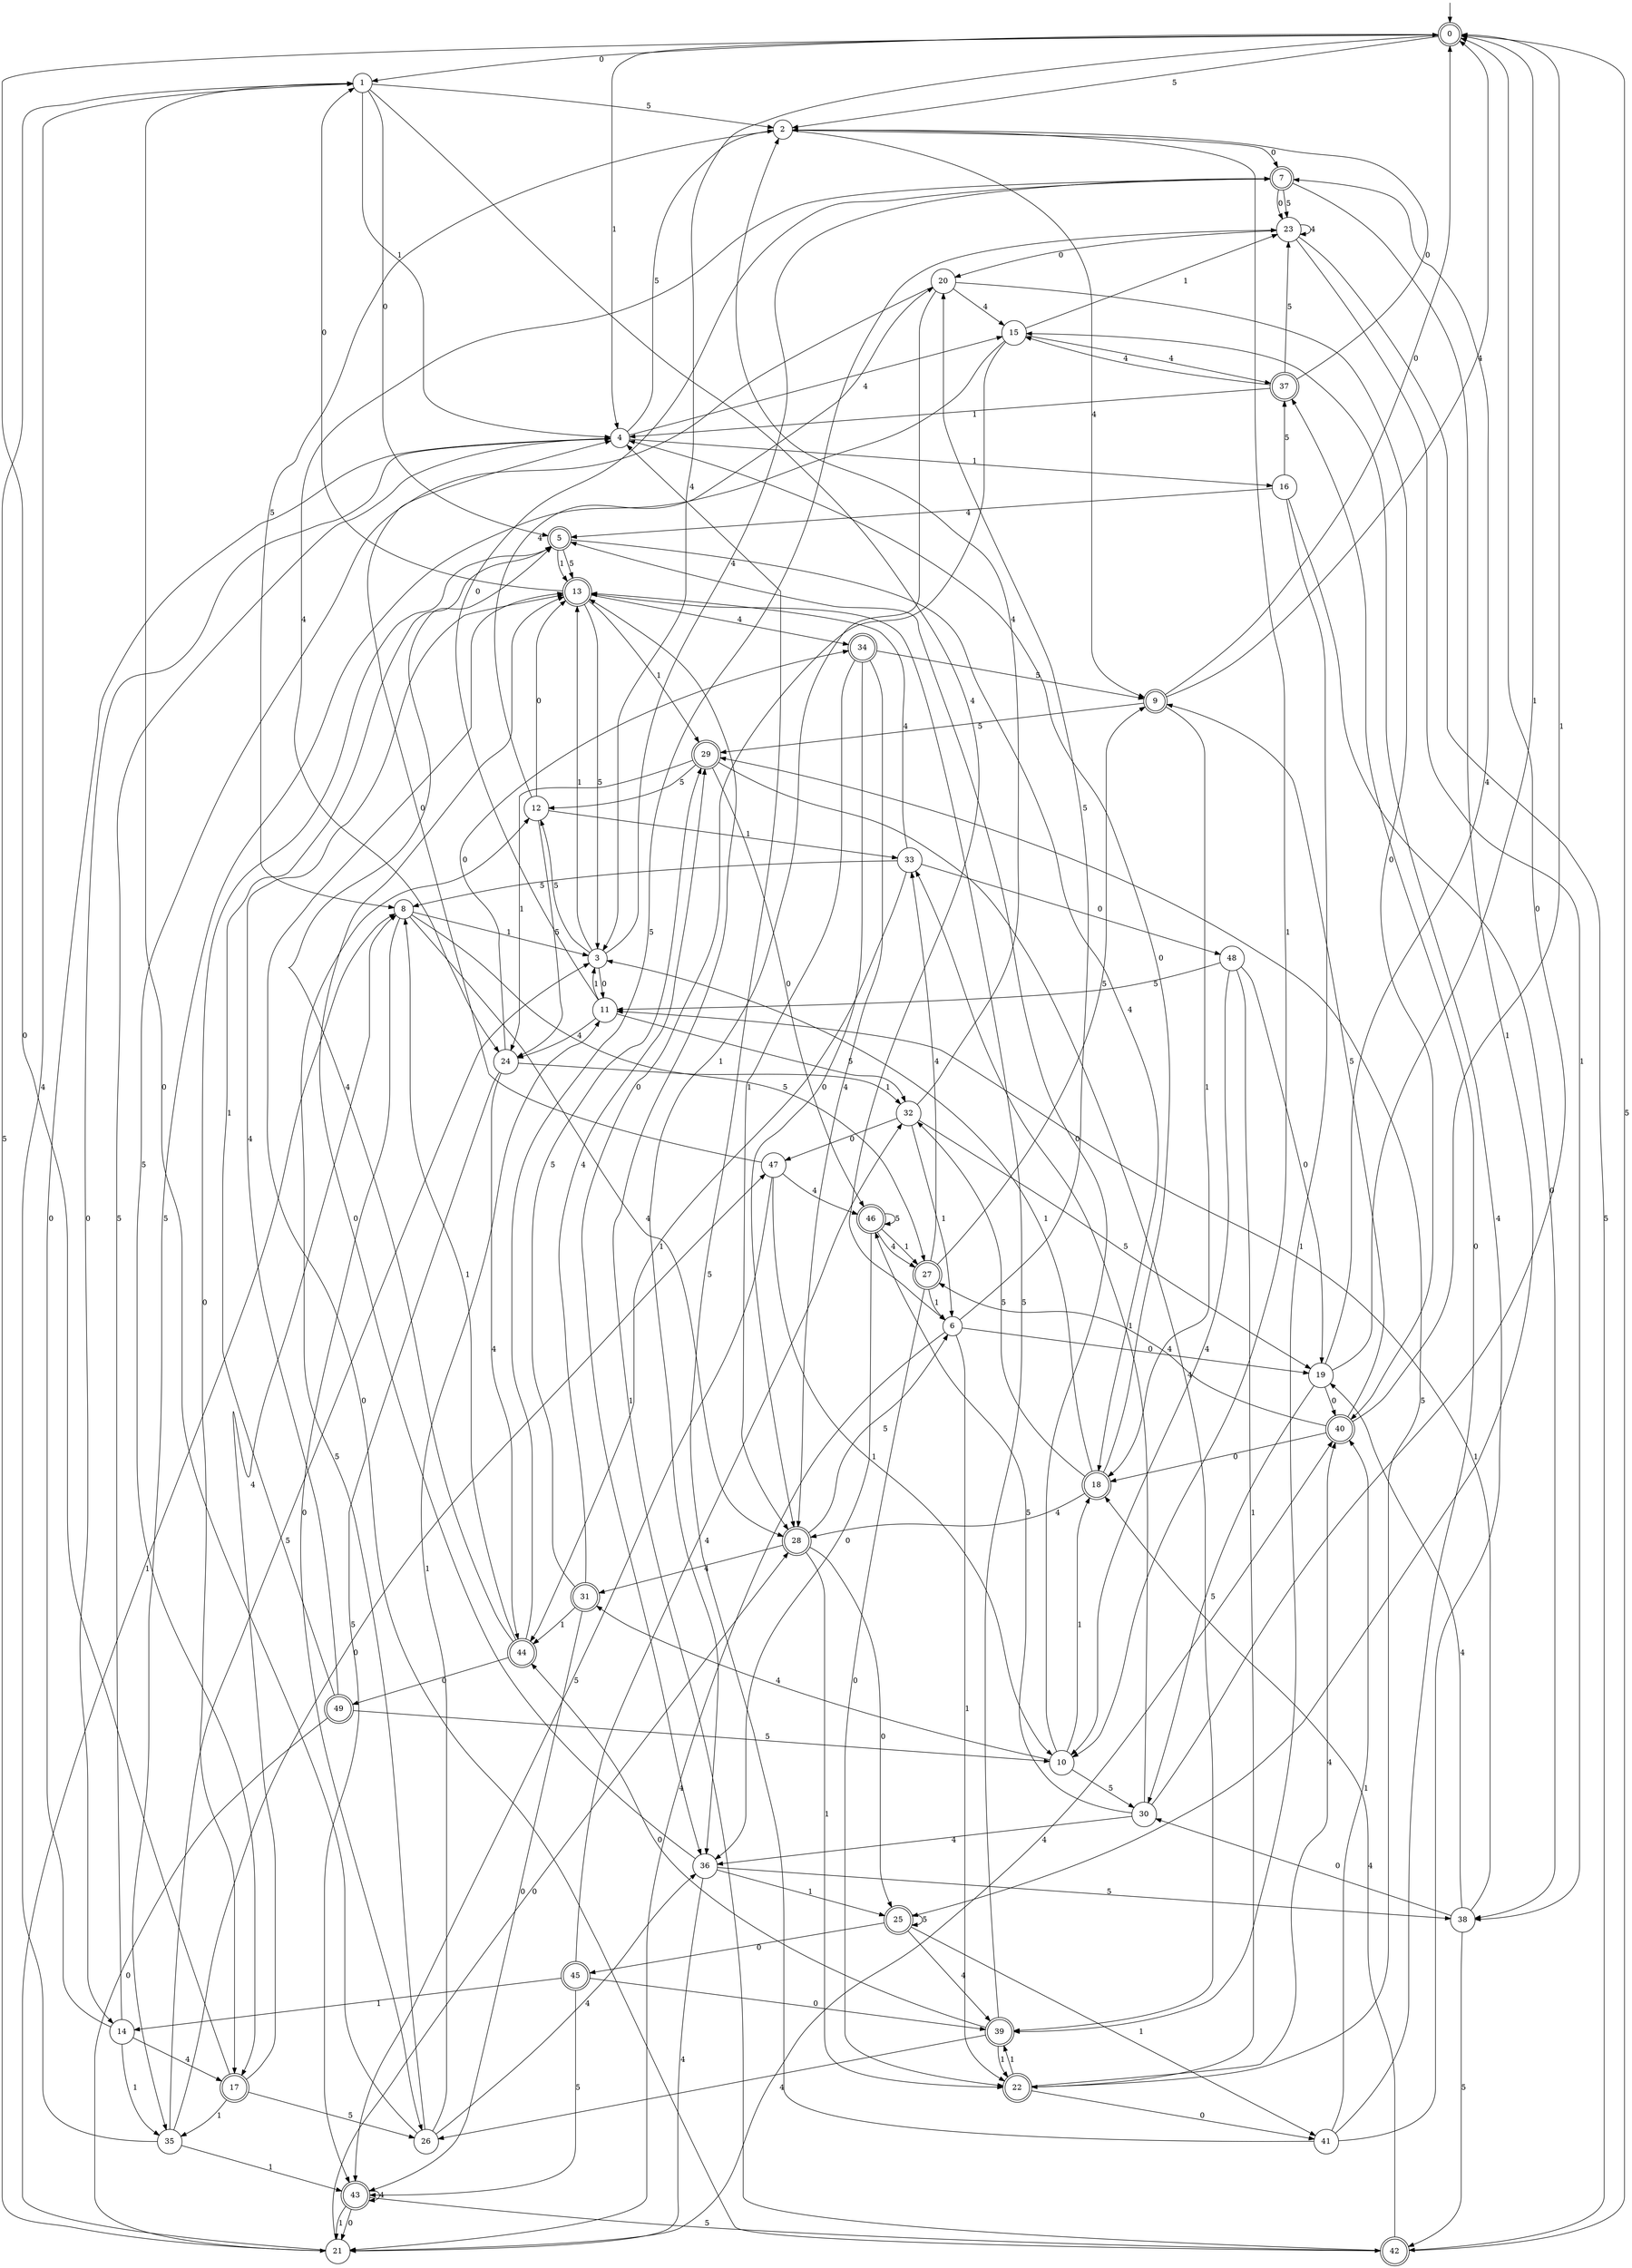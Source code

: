 digraph g {

	s0 [shape="doublecircle" label="0"];
	s1 [shape="circle" label="1"];
	s2 [shape="circle" label="2"];
	s3 [shape="circle" label="3"];
	s4 [shape="circle" label="4"];
	s5 [shape="doublecircle" label="5"];
	s6 [shape="circle" label="6"];
	s7 [shape="doublecircle" label="7"];
	s8 [shape="circle" label="8"];
	s9 [shape="doublecircle" label="9"];
	s10 [shape="circle" label="10"];
	s11 [shape="circle" label="11"];
	s12 [shape="circle" label="12"];
	s13 [shape="doublecircle" label="13"];
	s14 [shape="circle" label="14"];
	s15 [shape="circle" label="15"];
	s16 [shape="circle" label="16"];
	s17 [shape="doublecircle" label="17"];
	s18 [shape="doublecircle" label="18"];
	s19 [shape="circle" label="19"];
	s20 [shape="circle" label="20"];
	s21 [shape="circle" label="21"];
	s22 [shape="doublecircle" label="22"];
	s23 [shape="circle" label="23"];
	s24 [shape="circle" label="24"];
	s25 [shape="doublecircle" label="25"];
	s26 [shape="circle" label="26"];
	s27 [shape="doublecircle" label="27"];
	s28 [shape="doublecircle" label="28"];
	s29 [shape="doublecircle" label="29"];
	s30 [shape="circle" label="30"];
	s31 [shape="doublecircle" label="31"];
	s32 [shape="circle" label="32"];
	s33 [shape="circle" label="33"];
	s34 [shape="doublecircle" label="34"];
	s35 [shape="circle" label="35"];
	s36 [shape="circle" label="36"];
	s37 [shape="doublecircle" label="37"];
	s38 [shape="circle" label="38"];
	s39 [shape="doublecircle" label="39"];
	s40 [shape="doublecircle" label="40"];
	s41 [shape="circle" label="41"];
	s42 [shape="doublecircle" label="42"];
	s43 [shape="doublecircle" label="43"];
	s44 [shape="doublecircle" label="44"];
	s45 [shape="doublecircle" label="45"];
	s46 [shape="doublecircle" label="46"];
	s47 [shape="circle" label="47"];
	s48 [shape="circle" label="48"];
	s49 [shape="doublecircle" label="49"];
	s0 -> s1 [label="0"];
	s0 -> s2 [label="5"];
	s0 -> s3 [label="4"];
	s0 -> s4 [label="1"];
	s1 -> s5 [label="0"];
	s1 -> s2 [label="5"];
	s1 -> s6 [label="4"];
	s1 -> s4 [label="1"];
	s2 -> s7 [label="0"];
	s2 -> s8 [label="5"];
	s2 -> s9 [label="4"];
	s2 -> s10 [label="1"];
	s3 -> s11 [label="0"];
	s3 -> s12 [label="5"];
	s3 -> s7 [label="4"];
	s3 -> s13 [label="1"];
	s4 -> s14 [label="0"];
	s4 -> s2 [label="5"];
	s4 -> s15 [label="4"];
	s4 -> s16 [label="1"];
	s5 -> s17 [label="0"];
	s5 -> s13 [label="5"];
	s5 -> s18 [label="4"];
	s5 -> s13 [label="1"];
	s6 -> s19 [label="0"];
	s6 -> s20 [label="5"];
	s6 -> s21 [label="4"];
	s6 -> s22 [label="1"];
	s7 -> s23 [label="0"];
	s7 -> s23 [label="5"];
	s7 -> s24 [label="4"];
	s7 -> s25 [label="1"];
	s8 -> s26 [label="0"];
	s8 -> s27 [label="5"];
	s8 -> s28 [label="4"];
	s8 -> s3 [label="1"];
	s9 -> s0 [label="0"];
	s9 -> s29 [label="5"];
	s9 -> s0 [label="4"];
	s9 -> s18 [label="1"];
	s10 -> s5 [label="0"];
	s10 -> s30 [label="5"];
	s10 -> s31 [label="4"];
	s10 -> s18 [label="1"];
	s11 -> s7 [label="0"];
	s11 -> s32 [label="5"];
	s11 -> s24 [label="4"];
	s11 -> s3 [label="1"];
	s12 -> s13 [label="0"];
	s12 -> s24 [label="5"];
	s12 -> s20 [label="4"];
	s12 -> s33 [label="1"];
	s13 -> s1 [label="0"];
	s13 -> s3 [label="5"];
	s13 -> s34 [label="4"];
	s13 -> s29 [label="1"];
	s14 -> s4 [label="0"];
	s14 -> s4 [label="5"];
	s14 -> s17 [label="4"];
	s14 -> s35 [label="1"];
	s15 -> s36 [label="0"];
	s15 -> s35 [label="5"];
	s15 -> s37 [label="4"];
	s15 -> s23 [label="1"];
	s16 -> s38 [label="0"];
	s16 -> s37 [label="5"];
	s16 -> s5 [label="4"];
	s16 -> s39 [label="1"];
	s17 -> s0 [label="0"];
	s17 -> s26 [label="5"];
	s17 -> s8 [label="4"];
	s17 -> s35 [label="1"];
	s18 -> s4 [label="0"];
	s18 -> s32 [label="5"];
	s18 -> s28 [label="4"];
	s18 -> s3 [label="1"];
	s19 -> s40 [label="0"];
	s19 -> s30 [label="5"];
	s19 -> s7 [label="4"];
	s19 -> s0 [label="1"];
	s20 -> s40 [label="0"];
	s20 -> s17 [label="5"];
	s20 -> s15 [label="4"];
	s20 -> s36 [label="1"];
	s21 -> s28 [label="0"];
	s21 -> s1 [label="5"];
	s21 -> s40 [label="4"];
	s21 -> s8 [label="1"];
	s22 -> s41 [label="0"];
	s22 -> s29 [label="5"];
	s22 -> s40 [label="4"];
	s22 -> s39 [label="1"];
	s23 -> s20 [label="0"];
	s23 -> s42 [label="5"];
	s23 -> s23 [label="4"];
	s23 -> s38 [label="1"];
	s24 -> s34 [label="0"];
	s24 -> s43 [label="5"];
	s24 -> s44 [label="4"];
	s24 -> s32 [label="1"];
	s25 -> s45 [label="0"];
	s25 -> s25 [label="5"];
	s25 -> s39 [label="4"];
	s25 -> s41 [label="1"];
	s26 -> s1 [label="0"];
	s26 -> s12 [label="5"];
	s26 -> s36 [label="4"];
	s26 -> s11 [label="1"];
	s27 -> s22 [label="0"];
	s27 -> s9 [label="5"];
	s27 -> s33 [label="4"];
	s27 -> s6 [label="1"];
	s28 -> s25 [label="0"];
	s28 -> s6 [label="5"];
	s28 -> s31 [label="4"];
	s28 -> s22 [label="1"];
	s29 -> s46 [label="0"];
	s29 -> s12 [label="5"];
	s29 -> s39 [label="4"];
	s29 -> s24 [label="1"];
	s30 -> s0 [label="0"];
	s30 -> s46 [label="5"];
	s30 -> s36 [label="4"];
	s30 -> s33 [label="1"];
	s31 -> s43 [label="0"];
	s31 -> s29 [label="5"];
	s31 -> s29 [label="4"];
	s31 -> s44 [label="1"];
	s32 -> s47 [label="0"];
	s32 -> s19 [label="5"];
	s32 -> s2 [label="4"];
	s32 -> s6 [label="1"];
	s33 -> s48 [label="0"];
	s33 -> s8 [label="5"];
	s33 -> s13 [label="4"];
	s33 -> s44 [label="1"];
	s34 -> s28 [label="0"];
	s34 -> s9 [label="5"];
	s34 -> s28 [label="4"];
	s34 -> s28 [label="1"];
	s35 -> s47 [label="0"];
	s35 -> s3 [label="5"];
	s35 -> s1 [label="4"];
	s35 -> s43 [label="1"];
	s36 -> s13 [label="0"];
	s36 -> s38 [label="5"];
	s36 -> s21 [label="4"];
	s36 -> s25 [label="1"];
	s37 -> s2 [label="0"];
	s37 -> s23 [label="5"];
	s37 -> s15 [label="4"];
	s37 -> s4 [label="1"];
	s38 -> s30 [label="0"];
	s38 -> s42 [label="5"];
	s38 -> s19 [label="4"];
	s38 -> s11 [label="1"];
	s39 -> s44 [label="0"];
	s39 -> s13 [label="5"];
	s39 -> s26 [label="4"];
	s39 -> s22 [label="1"];
	s40 -> s18 [label="0"];
	s40 -> s9 [label="5"];
	s40 -> s27 [label="4"];
	s40 -> s0 [label="1"];
	s41 -> s37 [label="0"];
	s41 -> s4 [label="5"];
	s41 -> s15 [label="4"];
	s41 -> s40 [label="1"];
	s42 -> s13 [label="0"];
	s42 -> s0 [label="5"];
	s42 -> s18 [label="4"];
	s42 -> s13 [label="1"];
	s43 -> s21 [label="0"];
	s43 -> s42 [label="5"];
	s43 -> s43 [label="4"];
	s43 -> s21 [label="1"];
	s44 -> s49 [label="0"];
	s44 -> s23 [label="5"];
	s44 -> s5 [label="4"];
	s44 -> s8 [label="1"];
	s45 -> s39 [label="0"];
	s45 -> s43 [label="5"];
	s45 -> s32 [label="4"];
	s45 -> s14 [label="1"];
	s46 -> s36 [label="0"];
	s46 -> s46 [label="5"];
	s46 -> s27 [label="4"];
	s46 -> s27 [label="1"];
	s47 -> s4 [label="0"];
	s47 -> s43 [label="5"];
	s47 -> s46 [label="4"];
	s47 -> s10 [label="1"];
	s48 -> s19 [label="0"];
	s48 -> s11 [label="5"];
	s48 -> s10 [label="4"];
	s48 -> s22 [label="1"];
	s49 -> s21 [label="0"];
	s49 -> s10 [label="5"];
	s49 -> s13 [label="4"];
	s49 -> s5 [label="1"];

__start0 [label="" shape="none" width="0" height="0"];
__start0 -> s0;

}
